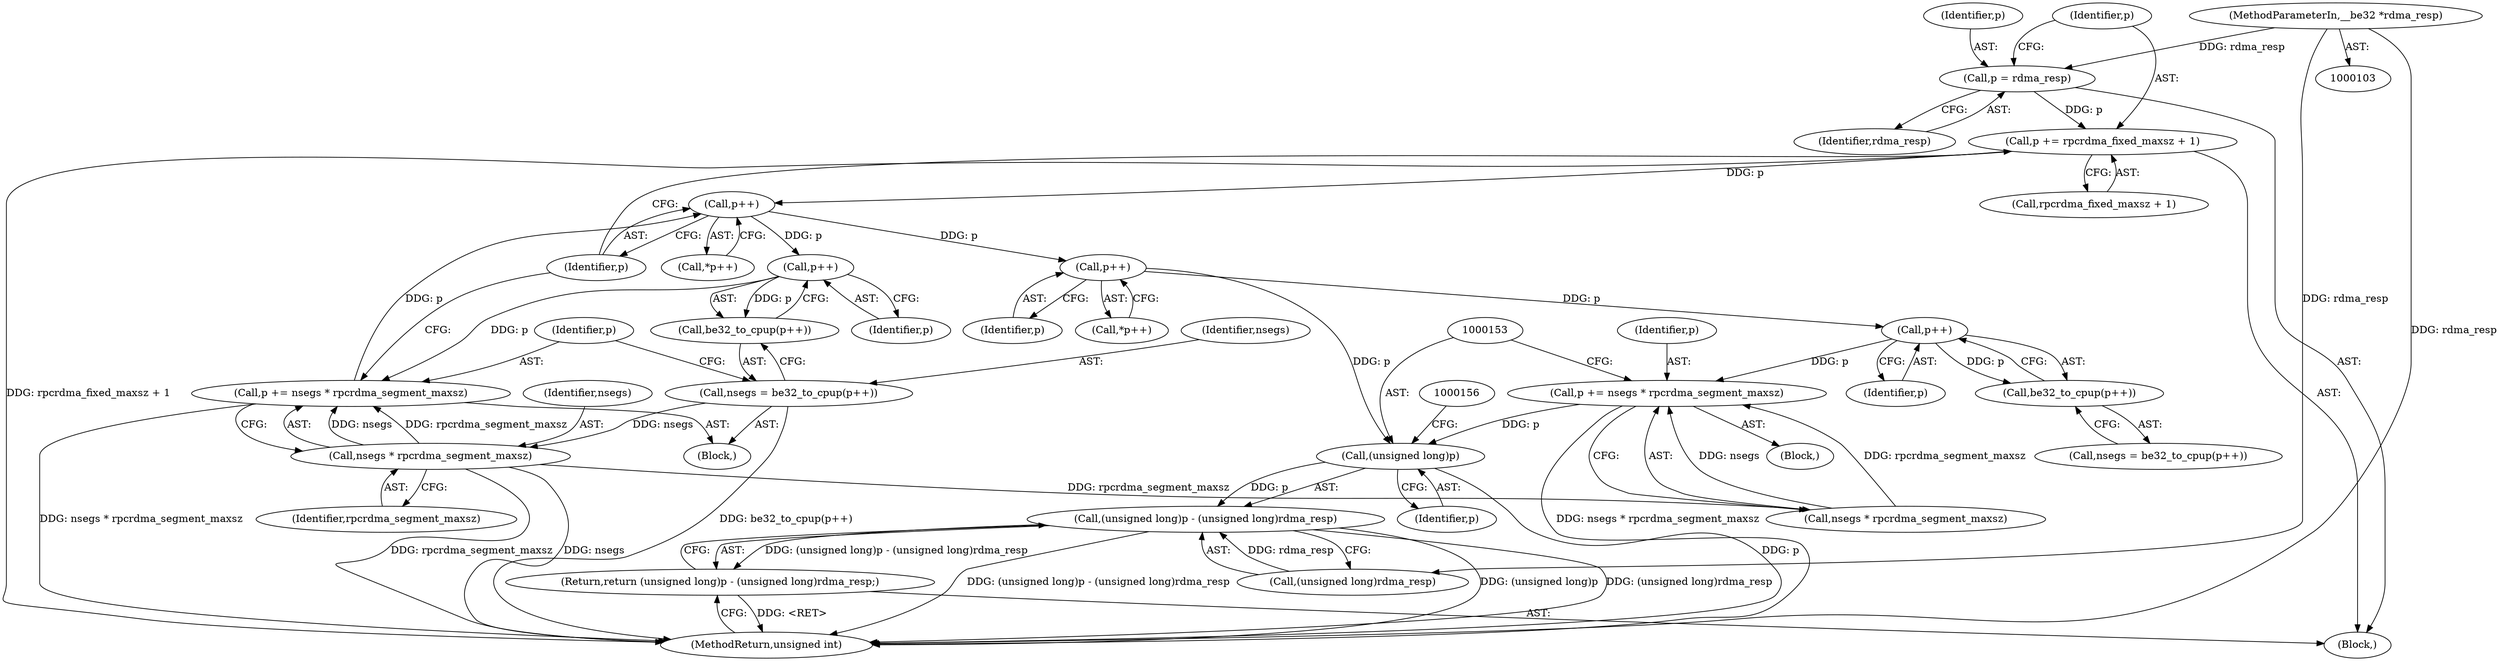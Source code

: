 digraph "1_linux_c70422f760c120480fee4de6c38804c72aa26bc1_28@pointer" {
"1000136" [label="(Call,p++)"];
"1000119" [label="(Call,p++)"];
"1000128" [label="(Call,p += nsegs * rpcrdma_segment_maxsz)"];
"1000130" [label="(Call,nsegs * rpcrdma_segment_maxsz)"];
"1000123" [label="(Call,nsegs = be32_to_cpup(p++))"];
"1000126" [label="(Call,p++)"];
"1000111" [label="(Call,p += rpcrdma_fixed_maxsz + 1)"];
"1000108" [label="(Call,p = rdma_resp)"];
"1000104" [label="(MethodParameterIn,__be32 *rdma_resp)"];
"1000143" [label="(Call,p++)"];
"1000142" [label="(Call,be32_to_cpup(p++))"];
"1000145" [label="(Call,p += nsegs * rpcrdma_segment_maxsz)"];
"1000152" [label="(Call,(unsigned long)p)"];
"1000151" [label="(Call,(unsigned long)p - (unsigned long)rdma_resp)"];
"1000150" [label="(Return,return (unsigned long)p - (unsigned long)rdma_resp;)"];
"1000154" [label="(Identifier,p)"];
"1000128" [label="(Call,p += nsegs * rpcrdma_segment_maxsz)"];
"1000135" [label="(Call,*p++)"];
"1000142" [label="(Call,be32_to_cpup(p++))"];
"1000112" [label="(Identifier,p)"];
"1000110" [label="(Identifier,rdma_resp)"];
"1000119" [label="(Call,p++)"];
"1000109" [label="(Identifier,p)"];
"1000155" [label="(Call,(unsigned long)rdma_resp)"];
"1000122" [label="(Block,)"];
"1000113" [label="(Call,rpcrdma_fixed_maxsz + 1)"];
"1000120" [label="(Identifier,p)"];
"1000139" [label="(Block,)"];
"1000108" [label="(Call,p = rdma_resp)"];
"1000152" [label="(Call,(unsigned long)p)"];
"1000140" [label="(Call,nsegs = be32_to_cpup(p++))"];
"1000145" [label="(Call,p += nsegs * rpcrdma_segment_maxsz)"];
"1000151" [label="(Call,(unsigned long)p - (unsigned long)rdma_resp)"];
"1000125" [label="(Call,be32_to_cpup(p++))"];
"1000131" [label="(Identifier,nsegs)"];
"1000104" [label="(MethodParameterIn,__be32 *rdma_resp)"];
"1000144" [label="(Identifier,p)"];
"1000143" [label="(Call,p++)"];
"1000150" [label="(Return,return (unsigned long)p - (unsigned long)rdma_resp;)"];
"1000137" [label="(Identifier,p)"];
"1000132" [label="(Identifier,rpcrdma_segment_maxsz)"];
"1000118" [label="(Call,*p++)"];
"1000127" [label="(Identifier,p)"];
"1000146" [label="(Identifier,p)"];
"1000105" [label="(Block,)"];
"1000158" [label="(MethodReturn,unsigned int)"];
"1000123" [label="(Call,nsegs = be32_to_cpup(p++))"];
"1000136" [label="(Call,p++)"];
"1000130" [label="(Call,nsegs * rpcrdma_segment_maxsz)"];
"1000126" [label="(Call,p++)"];
"1000129" [label="(Identifier,p)"];
"1000147" [label="(Call,nsegs * rpcrdma_segment_maxsz)"];
"1000124" [label="(Identifier,nsegs)"];
"1000111" [label="(Call,p += rpcrdma_fixed_maxsz + 1)"];
"1000136" -> "1000135"  [label="AST: "];
"1000136" -> "1000137"  [label="CFG: "];
"1000137" -> "1000136"  [label="AST: "];
"1000135" -> "1000136"  [label="CFG: "];
"1000119" -> "1000136"  [label="DDG: p"];
"1000136" -> "1000143"  [label="DDG: p"];
"1000136" -> "1000152"  [label="DDG: p"];
"1000119" -> "1000118"  [label="AST: "];
"1000119" -> "1000120"  [label="CFG: "];
"1000120" -> "1000119"  [label="AST: "];
"1000118" -> "1000119"  [label="CFG: "];
"1000128" -> "1000119"  [label="DDG: p"];
"1000111" -> "1000119"  [label="DDG: p"];
"1000119" -> "1000126"  [label="DDG: p"];
"1000128" -> "1000122"  [label="AST: "];
"1000128" -> "1000130"  [label="CFG: "];
"1000129" -> "1000128"  [label="AST: "];
"1000130" -> "1000128"  [label="AST: "];
"1000120" -> "1000128"  [label="CFG: "];
"1000128" -> "1000158"  [label="DDG: nsegs * rpcrdma_segment_maxsz"];
"1000130" -> "1000128"  [label="DDG: nsegs"];
"1000130" -> "1000128"  [label="DDG: rpcrdma_segment_maxsz"];
"1000126" -> "1000128"  [label="DDG: p"];
"1000130" -> "1000132"  [label="CFG: "];
"1000131" -> "1000130"  [label="AST: "];
"1000132" -> "1000130"  [label="AST: "];
"1000130" -> "1000158"  [label="DDG: nsegs"];
"1000130" -> "1000158"  [label="DDG: rpcrdma_segment_maxsz"];
"1000123" -> "1000130"  [label="DDG: nsegs"];
"1000130" -> "1000147"  [label="DDG: rpcrdma_segment_maxsz"];
"1000123" -> "1000122"  [label="AST: "];
"1000123" -> "1000125"  [label="CFG: "];
"1000124" -> "1000123"  [label="AST: "];
"1000125" -> "1000123"  [label="AST: "];
"1000129" -> "1000123"  [label="CFG: "];
"1000123" -> "1000158"  [label="DDG: be32_to_cpup(p++)"];
"1000126" -> "1000125"  [label="AST: "];
"1000126" -> "1000127"  [label="CFG: "];
"1000127" -> "1000126"  [label="AST: "];
"1000125" -> "1000126"  [label="CFG: "];
"1000126" -> "1000125"  [label="DDG: p"];
"1000111" -> "1000105"  [label="AST: "];
"1000111" -> "1000113"  [label="CFG: "];
"1000112" -> "1000111"  [label="AST: "];
"1000113" -> "1000111"  [label="AST: "];
"1000120" -> "1000111"  [label="CFG: "];
"1000111" -> "1000158"  [label="DDG: rpcrdma_fixed_maxsz + 1"];
"1000108" -> "1000111"  [label="DDG: p"];
"1000108" -> "1000105"  [label="AST: "];
"1000108" -> "1000110"  [label="CFG: "];
"1000109" -> "1000108"  [label="AST: "];
"1000110" -> "1000108"  [label="AST: "];
"1000112" -> "1000108"  [label="CFG: "];
"1000104" -> "1000108"  [label="DDG: rdma_resp"];
"1000104" -> "1000103"  [label="AST: "];
"1000104" -> "1000158"  [label="DDG: rdma_resp"];
"1000104" -> "1000155"  [label="DDG: rdma_resp"];
"1000143" -> "1000142"  [label="AST: "];
"1000143" -> "1000144"  [label="CFG: "];
"1000144" -> "1000143"  [label="AST: "];
"1000142" -> "1000143"  [label="CFG: "];
"1000143" -> "1000142"  [label="DDG: p"];
"1000143" -> "1000145"  [label="DDG: p"];
"1000142" -> "1000140"  [label="AST: "];
"1000140" -> "1000142"  [label="CFG: "];
"1000145" -> "1000139"  [label="AST: "];
"1000145" -> "1000147"  [label="CFG: "];
"1000146" -> "1000145"  [label="AST: "];
"1000147" -> "1000145"  [label="AST: "];
"1000153" -> "1000145"  [label="CFG: "];
"1000145" -> "1000158"  [label="DDG: nsegs * rpcrdma_segment_maxsz"];
"1000147" -> "1000145"  [label="DDG: nsegs"];
"1000147" -> "1000145"  [label="DDG: rpcrdma_segment_maxsz"];
"1000145" -> "1000152"  [label="DDG: p"];
"1000152" -> "1000151"  [label="AST: "];
"1000152" -> "1000154"  [label="CFG: "];
"1000153" -> "1000152"  [label="AST: "];
"1000154" -> "1000152"  [label="AST: "];
"1000156" -> "1000152"  [label="CFG: "];
"1000152" -> "1000158"  [label="DDG: p"];
"1000152" -> "1000151"  [label="DDG: p"];
"1000151" -> "1000150"  [label="AST: "];
"1000151" -> "1000155"  [label="CFG: "];
"1000155" -> "1000151"  [label="AST: "];
"1000150" -> "1000151"  [label="CFG: "];
"1000151" -> "1000158"  [label="DDG: (unsigned long)p - (unsigned long)rdma_resp"];
"1000151" -> "1000158"  [label="DDG: (unsigned long)p"];
"1000151" -> "1000158"  [label="DDG: (unsigned long)rdma_resp"];
"1000151" -> "1000150"  [label="DDG: (unsigned long)p - (unsigned long)rdma_resp"];
"1000155" -> "1000151"  [label="DDG: rdma_resp"];
"1000150" -> "1000105"  [label="AST: "];
"1000158" -> "1000150"  [label="CFG: "];
"1000150" -> "1000158"  [label="DDG: <RET>"];
}
